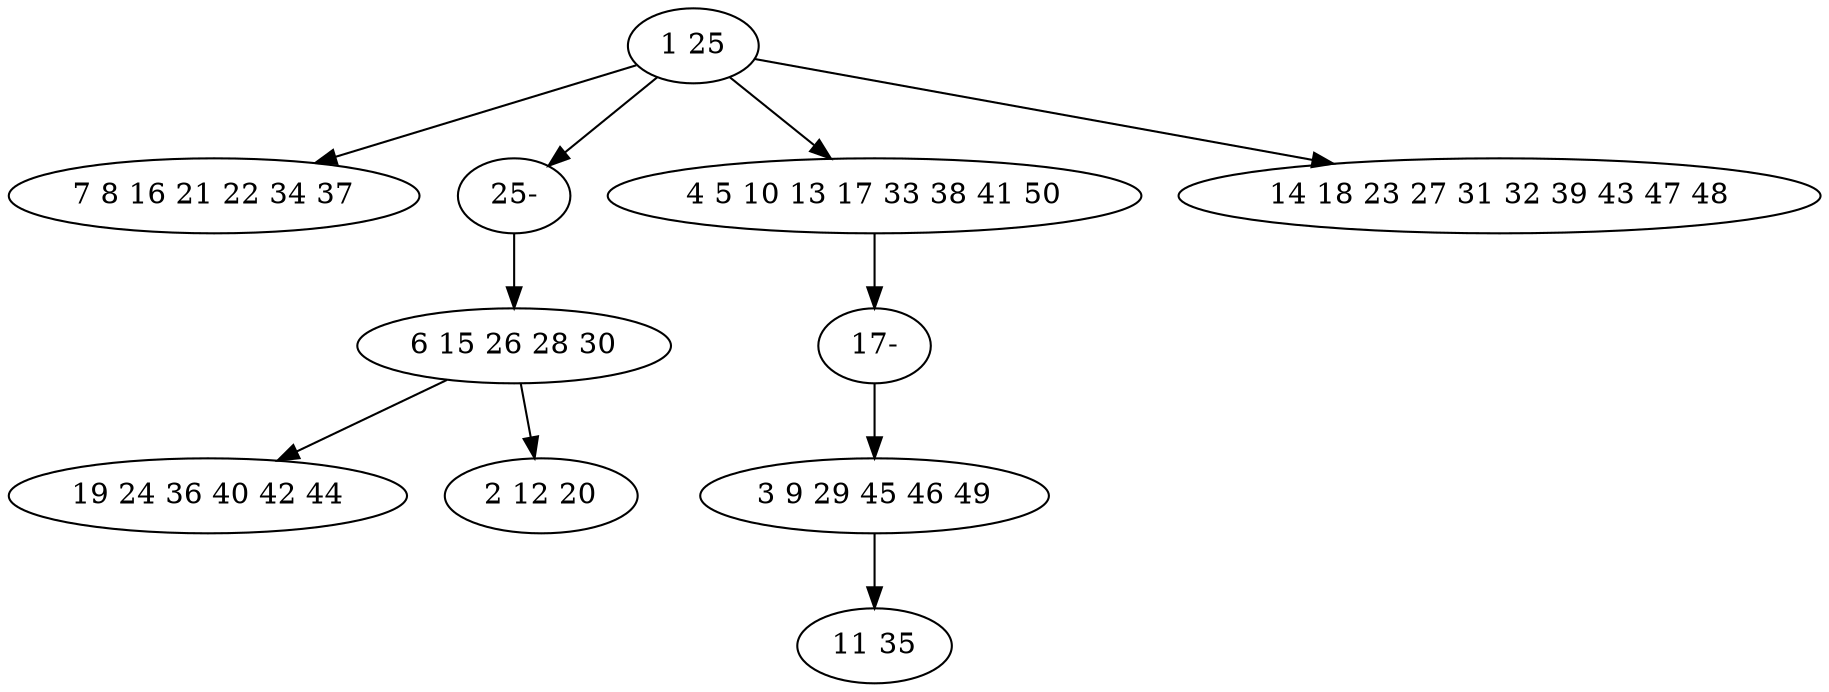digraph true_tree {
	"0" -> "1"
	"0" -> "9"
	"0" -> "3"
	"0" -> "4"
	"2" -> "5"
	"3" -> "10"
	"2" -> "7"
	"6" -> "8"
	"9" -> "2"
	"10" -> "6"
	"0" [label="1 25"];
	"1" [label="7 8 16 21 22 34 37"];
	"2" [label="6 15 26 28 30"];
	"3" [label="4 5 10 13 17 33 38 41 50"];
	"4" [label="14 18 23 27 31 32 39 43 47 48"];
	"5" [label="19 24 36 40 42 44"];
	"6" [label="3 9 29 45 46 49"];
	"7" [label="2 12 20"];
	"8" [label="11 35"];
	"9" [label="25-"];
	"10" [label="17-"];
}
